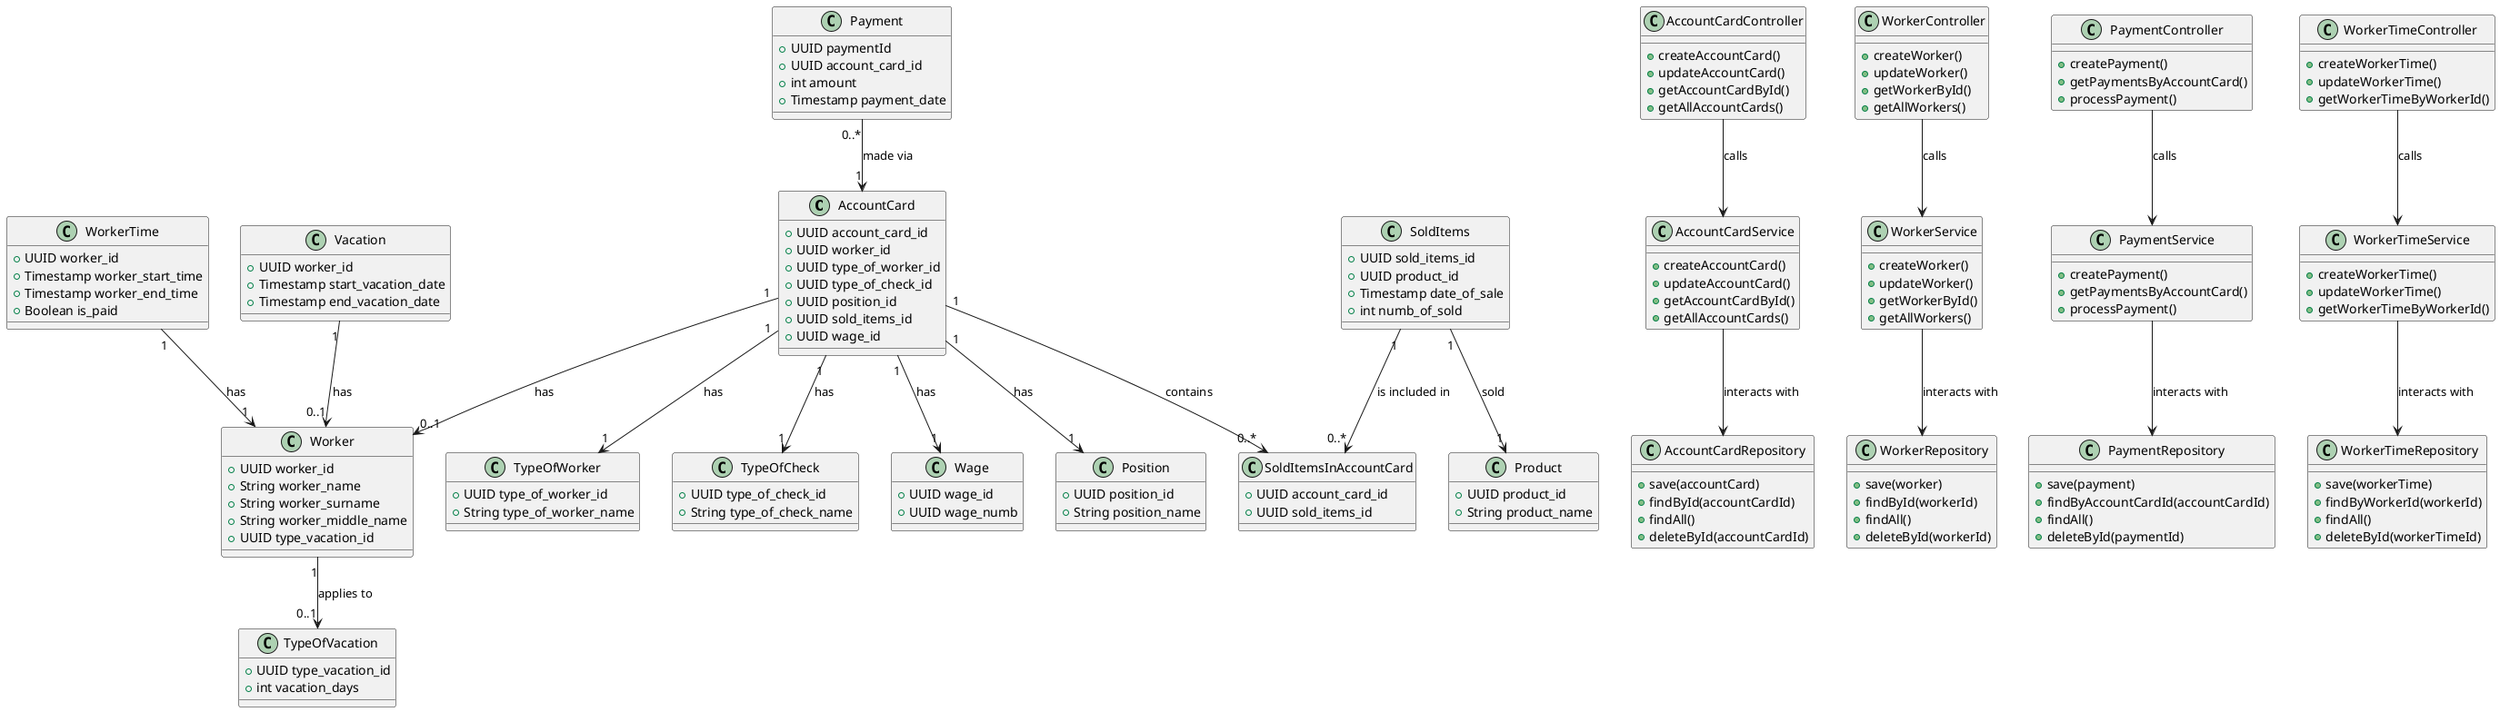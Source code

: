 @startuml

' Модели (таблицы из вашей ER-модели)
class AccountCard {
  +UUID account_card_id
  +UUID worker_id
  +UUID type_of_worker_id
  +UUID type_of_check_id
  +UUID position_id
  +UUID sold_items_id
  +UUID wage_id
}

class Worker {
  +UUID worker_id
  +String worker_name
  +String worker_surname
  +String worker_middle_name
  + UUID type_vacation_id
}

class TypeOfWorker {
  +UUID type_of_worker_id
  +String type_of_worker_name
}

class WorkerTime {
  +UUID worker_id
  +Timestamp worker_start_time
  +Timestamp worker_end_time
  +Boolean is_paid
}

class TypeOfCheck {
  +UUID type_of_check_id
  +String type_of_check_name
}

class Wage {
  +UUID wage_id
  +UUID wage_numb
}

class SoldItems {
  +UUID sold_items_id
  +UUID product_id
  +Timestamp date_of_sale
  +int numb_of_sold
}

class Position {
  +UUID position_id
  +String position_name
}

class Product {
  +UUID product_id
  +String product_name
}

class SoldItemsInAccountCard {
  +UUID account_card_id
  +UUID sold_items_id
}

class TypeOfVacation {
  +UUID type_vacation_id
  +int vacation_days
}

class Payment {
  +UUID paymentId
  +UUID account_card_id
  +int amount
  +Timestamp payment_date
}

class Vacation {
  +UUID worker_id
  +Timestamp start_vacation_date
  +Timestamp end_vacation_date
}

' Сервисы
class AccountCardService {
  +createAccountCard()
  +updateAccountCard()
  +getAccountCardById()
  +getAllAccountCards()
}

class WorkerService {
  +createWorker()
  +updateWorker()
  +getWorkerById()
  +getAllWorkers()
}

class PaymentService {
  +createPayment()
  +getPaymentsByAccountCard()
  +processPayment()
}

class WorkerTimeService {
  +createWorkerTime()
  +updateWorkerTime()
  +getWorkerTimeByWorkerId()
}

' Репозитории
class AccountCardRepository {
  +save(accountCard)
  +findById(accountCardId)
  +findAll()
  +deleteById(accountCardId)
}

class WorkerRepository {
  +save(worker)
  +findById(workerId)
  +findAll()
  +deleteById(workerId)
}

class PaymentRepository {
  +save(payment)
  +findByAccountCardId(accountCardId)
  +findAll()
  +deleteById(paymentId)
}

class WorkerTimeRepository {
  +save(workerTime)
  +findByWorkerId(workerId)
  +findAll()
  +deleteById(workerTimeId)
}

' Контроллеры
class AccountCardController {
  +createAccountCard()
  +updateAccountCard()
  +getAccountCardById()
  +getAllAccountCards()
}

class WorkerController {
  +createWorker()
  +updateWorker()
  +getWorkerById()
  +getAllWorkers()
}

class PaymentController {
  +createPayment()
  +getPaymentsByAccountCard()
  +processPayment()
}

class WorkerTimeController {
  +createWorkerTime()
  +updateWorkerTime()
  +getWorkerTimeByWorkerId()
}

' Связи
AccountCardController --> AccountCardService : calls
WorkerController --> WorkerService : calls
PaymentController --> PaymentService : calls
WorkerTimeController --> WorkerTimeService : calls

AccountCardService --> AccountCardRepository : interacts with
WorkerService --> WorkerRepository : interacts with
PaymentService --> PaymentRepository : interacts with
WorkerTimeService --> WorkerTimeRepository : interacts with

WorkerTime "1" --> "1" Worker : has
Vacation "1" --> "0..1" Worker : has
AccountCard "1" --> "0..1" Worker : has

AccountCard "1" --> "1" TypeOfWorker : has
AccountCard "1" --> "1" TypeOfCheck : has
AccountCard "1" --> "1" Position : has
AccountCard "1" --> "0..*" SoldItemsInAccountCard : contains

SoldItems "1" --> "0..*" SoldItemsInAccountCard : is included in

SoldItems "1" --> "1" Product : sold
Payment "0..*" --> "1" AccountCard : made via


Worker "1" --> "0..1" TypeOfVacation : applies to
AccountCard "1" --> "1" Wage : has

@enduml